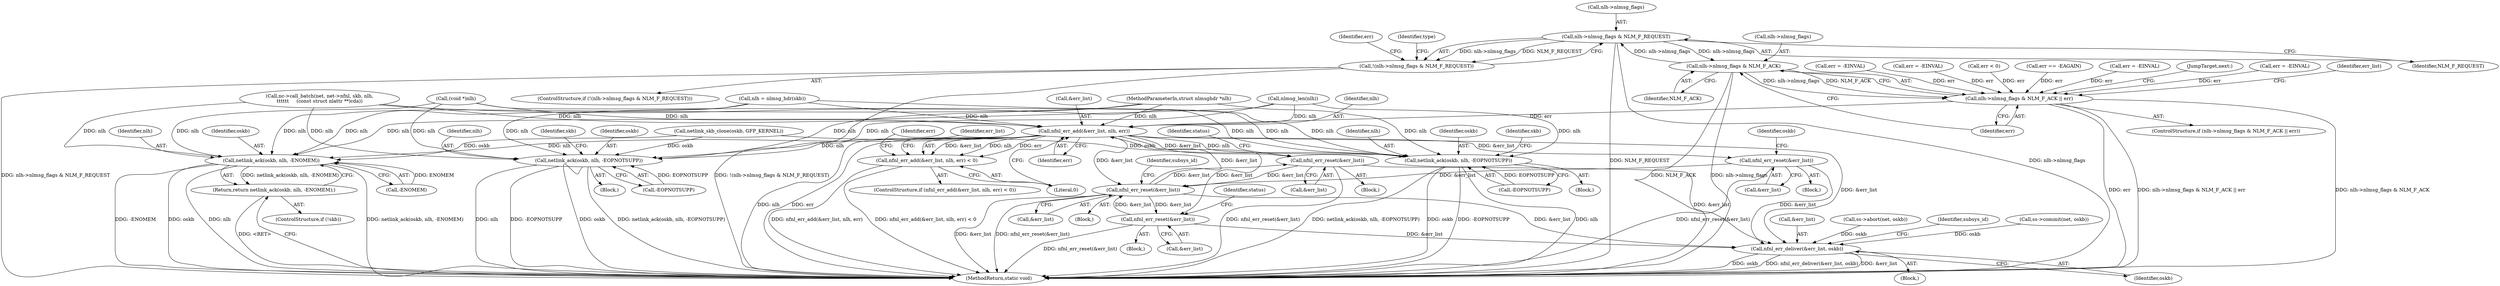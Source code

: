 digraph "0_linux_c58d6c93680f28ac58984af61d0a7ebf4319c241@pointer" {
"1000260" [label="(Call,nlh->nlmsg_flags & NLM_F_REQUEST)"];
"1000420" [label="(Call,nlh->nlmsg_flags & NLM_F_ACK)"];
"1000260" [label="(Call,nlh->nlmsg_flags & NLM_F_REQUEST)"];
"1000259" [label="(Call,!(nlh->nlmsg_flags & NLM_F_REQUEST))"];
"1000419" [label="(Call,nlh->nlmsg_flags & NLM_F_ACK || err)"];
"1000429" [label="(Call,nfnl_err_add(&err_list, nlh, err))"];
"1000152" [label="(Call,netlink_ack(oskb, nlh, -ENOMEM))"];
"1000151" [label="(Return,return netlink_ack(oskb, nlh, -ENOMEM);)"];
"1000184" [label="(Call,netlink_ack(oskb, nlh, -EOPNOTSUPP))"];
"1000205" [label="(Call,netlink_ack(oskb, nlh, -EOPNOTSUPP))"];
"1000251" [label="(Call,nfnl_err_reset(&err_list))"];
"1000484" [label="(Call,nfnl_err_reset(&err_list))"];
"1000281" [label="(Call,nfnl_err_reset(&err_list))"];
"1000506" [label="(Call,nfnl_err_deliver(&err_list, oskb))"];
"1000428" [label="(Call,nfnl_err_add(&err_list, nlh, err) < 0)"];
"1000436" [label="(Call,nfnl_err_reset(&err_list))"];
"1000386" [label="(Call,err < 0)"];
"1000109" [label="(MethodParameterIn,struct nlmsghdr *nlh)"];
"1000151" [label="(Return,return netlink_ack(oskb, nlh, -ENOMEM);)"];
"1000408" [label="(Call,err == -EAGAIN)"];
"1000155" [label="(Call,-ENOMEM)"];
"1000154" [label="(Identifier,nlh)"];
"1000506" [label="(Call,nfnl_err_deliver(&err_list, oskb))"];
"1000186" [label="(Identifier,nlh)"];
"1000425" [label="(Identifier,err)"];
"1000450" [label="(Identifier,err)"];
"1000266" [label="(Call,err = -EINVAL)"];
"1000208" [label="(Call,-EOPNOTSUPP)"];
"1000507" [label="(Call,&err_list)"];
"1000181" [label="(Block,)"];
"1000205" [label="(Call,netlink_ack(oskb, nlh, -EOPNOTSUPP))"];
"1000454" [label="(JumpTarget,next:)"];
"1000184" [label="(Call,netlink_ack(oskb, nlh, -EOPNOTSUPP))"];
"1000251" [label="(Call,nfnl_err_reset(&err_list))"];
"1000353" [label="(Call,(void *)nlh)"];
"1000206" [label="(Identifier,oskb)"];
"1000420" [label="(Call,nlh->nlmsg_flags & NLM_F_ACK)"];
"1000255" [label="(Identifier,status)"];
"1000488" [label="(Identifier,subsys_id)"];
"1000419" [label="(Call,nlh->nlmsg_flags & NLM_F_ACK || err)"];
"1000315" [label="(Call,err = -EINVAL)"];
"1000191" [label="(Identifier,skb)"];
"1000480" [label="(Block,)"];
"1000503" [label="(Call,ss->abort(net, oskb))"];
"1000437" [label="(Call,&err_list)"];
"1000267" [label="(Identifier,err)"];
"1000246" [label="(Call,nlmsg_len(nlh))"];
"1000282" [label="(Call,&err_list)"];
"1000285" [label="(Identifier,status)"];
"1000430" [label="(Call,&err_list)"];
"1000153" [label="(Identifier,oskb)"];
"1000484" [label="(Call,nfnl_err_reset(&err_list))"];
"1000431" [label="(Identifier,err_list)"];
"1000260" [label="(Call,nlh->nlmsg_flags & NLM_F_REQUEST)"];
"1000428" [label="(Call,nfnl_err_add(&err_list, nlh, err) < 0)"];
"1000280" [label="(Block,)"];
"1000258" [label="(ControlStructure,if (!(nlh->nlmsg_flags & NLM_F_REQUEST)))"];
"1000427" [label="(ControlStructure,if (nfnl_err_add(&err_list, nlh, err) < 0))"];
"1000111" [label="(Block,)"];
"1000440" [label="(Identifier,oskb)"];
"1000281" [label="(Call,nfnl_err_reset(&err_list))"];
"1000514" [label="(MethodReturn,static void)"];
"1000509" [label="(Identifier,oskb)"];
"1000485" [label="(Call,&err_list)"];
"1000185" [label="(Identifier,oskb)"];
"1000436" [label="(Call,nfnl_err_reset(&err_list))"];
"1000433" [label="(Identifier,err)"];
"1000212" [label="(Identifier,skb)"];
"1000511" [label="(Identifier,subsys_id)"];
"1000438" [label="(Identifier,err_list)"];
"1000223" [label="(Call,nlh = nlmsg_hdr(skb))"];
"1000304" [label="(Call,err = -EINVAL)"];
"1000207" [label="(Identifier,nlh)"];
"1000397" [label="(Call,nc->call_batch(net, net->nfnl, skb, nlh,\n\t\t\t\t\t\t     (const struct nlattr **)cda))"];
"1000434" [label="(Literal,0)"];
"1000145" [label="(Call,netlink_skb_clone(oskb, GFP_KERNEL))"];
"1000152" [label="(Call,netlink_ack(oskb, nlh, -ENOMEM))"];
"1000272" [label="(Identifier,type)"];
"1000421" [label="(Call,nlh->nlmsg_flags)"];
"1000250" [label="(Block,)"];
"1000429" [label="(Call,nfnl_err_add(&err_list, nlh, err))"];
"1000432" [label="(Identifier,nlh)"];
"1000264" [label="(Identifier,NLM_F_REQUEST)"];
"1000435" [label="(Block,)"];
"1000187" [label="(Call,-EOPNOTSUPP)"];
"1000259" [label="(Call,!(nlh->nlmsg_flags & NLM_F_REQUEST))"];
"1000202" [label="(Block,)"];
"1000424" [label="(Identifier,NLM_F_ACK)"];
"1000329" [label="(Call,err = -EINVAL)"];
"1000148" [label="(ControlStructure,if (!skb))"];
"1000498" [label="(Call,ss->commit(net, oskb))"];
"1000252" [label="(Call,&err_list)"];
"1000418" [label="(ControlStructure,if (nlh->nlmsg_flags & NLM_F_ACK || err))"];
"1000261" [label="(Call,nlh->nlmsg_flags)"];
"1000260" -> "1000259"  [label="AST: "];
"1000260" -> "1000264"  [label="CFG: "];
"1000261" -> "1000260"  [label="AST: "];
"1000264" -> "1000260"  [label="AST: "];
"1000259" -> "1000260"  [label="CFG: "];
"1000260" -> "1000514"  [label="DDG: NLM_F_REQUEST"];
"1000260" -> "1000514"  [label="DDG: nlh->nlmsg_flags"];
"1000260" -> "1000259"  [label="DDG: nlh->nlmsg_flags"];
"1000260" -> "1000259"  [label="DDG: NLM_F_REQUEST"];
"1000420" -> "1000260"  [label="DDG: nlh->nlmsg_flags"];
"1000260" -> "1000420"  [label="DDG: nlh->nlmsg_flags"];
"1000420" -> "1000419"  [label="AST: "];
"1000420" -> "1000424"  [label="CFG: "];
"1000421" -> "1000420"  [label="AST: "];
"1000424" -> "1000420"  [label="AST: "];
"1000425" -> "1000420"  [label="CFG: "];
"1000419" -> "1000420"  [label="CFG: "];
"1000420" -> "1000514"  [label="DDG: NLM_F_ACK"];
"1000420" -> "1000514"  [label="DDG: nlh->nlmsg_flags"];
"1000420" -> "1000419"  [label="DDG: nlh->nlmsg_flags"];
"1000420" -> "1000419"  [label="DDG: NLM_F_ACK"];
"1000259" -> "1000258"  [label="AST: "];
"1000267" -> "1000259"  [label="CFG: "];
"1000272" -> "1000259"  [label="CFG: "];
"1000259" -> "1000514"  [label="DDG: !(nlh->nlmsg_flags & NLM_F_REQUEST)"];
"1000259" -> "1000514"  [label="DDG: nlh->nlmsg_flags & NLM_F_REQUEST"];
"1000419" -> "1000418"  [label="AST: "];
"1000419" -> "1000425"  [label="CFG: "];
"1000425" -> "1000419"  [label="AST: "];
"1000431" -> "1000419"  [label="CFG: "];
"1000454" -> "1000419"  [label="CFG: "];
"1000419" -> "1000514"  [label="DDG: nlh->nlmsg_flags & NLM_F_ACK"];
"1000419" -> "1000514"  [label="DDG: err"];
"1000419" -> "1000514"  [label="DDG: nlh->nlmsg_flags & NLM_F_ACK || err"];
"1000408" -> "1000419"  [label="DDG: err"];
"1000315" -> "1000419"  [label="DDG: err"];
"1000304" -> "1000419"  [label="DDG: err"];
"1000266" -> "1000419"  [label="DDG: err"];
"1000386" -> "1000419"  [label="DDG: err"];
"1000329" -> "1000419"  [label="DDG: err"];
"1000419" -> "1000429"  [label="DDG: err"];
"1000429" -> "1000428"  [label="AST: "];
"1000429" -> "1000433"  [label="CFG: "];
"1000430" -> "1000429"  [label="AST: "];
"1000432" -> "1000429"  [label="AST: "];
"1000433" -> "1000429"  [label="AST: "];
"1000434" -> "1000429"  [label="CFG: "];
"1000429" -> "1000514"  [label="DDG: nlh"];
"1000429" -> "1000514"  [label="DDG: err"];
"1000429" -> "1000152"  [label="DDG: nlh"];
"1000429" -> "1000184"  [label="DDG: nlh"];
"1000429" -> "1000205"  [label="DDG: nlh"];
"1000429" -> "1000251"  [label="DDG: &err_list"];
"1000429" -> "1000281"  [label="DDG: &err_list"];
"1000429" -> "1000428"  [label="DDG: &err_list"];
"1000429" -> "1000428"  [label="DDG: nlh"];
"1000429" -> "1000428"  [label="DDG: err"];
"1000484" -> "1000429"  [label="DDG: &err_list"];
"1000397" -> "1000429"  [label="DDG: nlh"];
"1000353" -> "1000429"  [label="DDG: nlh"];
"1000223" -> "1000429"  [label="DDG: nlh"];
"1000246" -> "1000429"  [label="DDG: nlh"];
"1000109" -> "1000429"  [label="DDG: nlh"];
"1000429" -> "1000436"  [label="DDG: &err_list"];
"1000429" -> "1000484"  [label="DDG: &err_list"];
"1000429" -> "1000506"  [label="DDG: &err_list"];
"1000152" -> "1000151"  [label="AST: "];
"1000152" -> "1000155"  [label="CFG: "];
"1000153" -> "1000152"  [label="AST: "];
"1000154" -> "1000152"  [label="AST: "];
"1000155" -> "1000152"  [label="AST: "];
"1000151" -> "1000152"  [label="CFG: "];
"1000152" -> "1000514"  [label="DDG: netlink_ack(oskb, nlh, -ENOMEM)"];
"1000152" -> "1000514"  [label="DDG: -ENOMEM"];
"1000152" -> "1000514"  [label="DDG: oskb"];
"1000152" -> "1000514"  [label="DDG: nlh"];
"1000152" -> "1000151"  [label="DDG: netlink_ack(oskb, nlh, -ENOMEM)"];
"1000145" -> "1000152"  [label="DDG: oskb"];
"1000397" -> "1000152"  [label="DDG: nlh"];
"1000353" -> "1000152"  [label="DDG: nlh"];
"1000223" -> "1000152"  [label="DDG: nlh"];
"1000246" -> "1000152"  [label="DDG: nlh"];
"1000109" -> "1000152"  [label="DDG: nlh"];
"1000155" -> "1000152"  [label="DDG: ENOMEM"];
"1000151" -> "1000148"  [label="AST: "];
"1000514" -> "1000151"  [label="CFG: "];
"1000151" -> "1000514"  [label="DDG: <RET>"];
"1000184" -> "1000181"  [label="AST: "];
"1000184" -> "1000187"  [label="CFG: "];
"1000185" -> "1000184"  [label="AST: "];
"1000186" -> "1000184"  [label="AST: "];
"1000187" -> "1000184"  [label="AST: "];
"1000191" -> "1000184"  [label="CFG: "];
"1000184" -> "1000514"  [label="DDG: nlh"];
"1000184" -> "1000514"  [label="DDG: -EOPNOTSUPP"];
"1000184" -> "1000514"  [label="DDG: oskb"];
"1000184" -> "1000514"  [label="DDG: netlink_ack(oskb, nlh, -EOPNOTSUPP)"];
"1000145" -> "1000184"  [label="DDG: oskb"];
"1000397" -> "1000184"  [label="DDG: nlh"];
"1000353" -> "1000184"  [label="DDG: nlh"];
"1000223" -> "1000184"  [label="DDG: nlh"];
"1000246" -> "1000184"  [label="DDG: nlh"];
"1000109" -> "1000184"  [label="DDG: nlh"];
"1000187" -> "1000184"  [label="DDG: EOPNOTSUPP"];
"1000205" -> "1000202"  [label="AST: "];
"1000205" -> "1000208"  [label="CFG: "];
"1000206" -> "1000205"  [label="AST: "];
"1000207" -> "1000205"  [label="AST: "];
"1000208" -> "1000205"  [label="AST: "];
"1000212" -> "1000205"  [label="CFG: "];
"1000205" -> "1000514"  [label="DDG: oskb"];
"1000205" -> "1000514"  [label="DDG: -EOPNOTSUPP"];
"1000205" -> "1000514"  [label="DDG: nlh"];
"1000205" -> "1000514"  [label="DDG: netlink_ack(oskb, nlh, -EOPNOTSUPP)"];
"1000145" -> "1000205"  [label="DDG: oskb"];
"1000397" -> "1000205"  [label="DDG: nlh"];
"1000353" -> "1000205"  [label="DDG: nlh"];
"1000223" -> "1000205"  [label="DDG: nlh"];
"1000246" -> "1000205"  [label="DDG: nlh"];
"1000109" -> "1000205"  [label="DDG: nlh"];
"1000208" -> "1000205"  [label="DDG: EOPNOTSUPP"];
"1000251" -> "1000250"  [label="AST: "];
"1000251" -> "1000252"  [label="CFG: "];
"1000252" -> "1000251"  [label="AST: "];
"1000255" -> "1000251"  [label="CFG: "];
"1000251" -> "1000514"  [label="DDG: nfnl_err_reset(&err_list)"];
"1000484" -> "1000251"  [label="DDG: &err_list"];
"1000251" -> "1000484"  [label="DDG: &err_list"];
"1000251" -> "1000506"  [label="DDG: &err_list"];
"1000484" -> "1000480"  [label="AST: "];
"1000484" -> "1000485"  [label="CFG: "];
"1000485" -> "1000484"  [label="AST: "];
"1000488" -> "1000484"  [label="CFG: "];
"1000484" -> "1000514"  [label="DDG: &err_list"];
"1000484" -> "1000514"  [label="DDG: nfnl_err_reset(&err_list)"];
"1000484" -> "1000281"  [label="DDG: &err_list"];
"1000281" -> "1000484"  [label="DDG: &err_list"];
"1000436" -> "1000484"  [label="DDG: &err_list"];
"1000484" -> "1000506"  [label="DDG: &err_list"];
"1000281" -> "1000280"  [label="AST: "];
"1000281" -> "1000282"  [label="CFG: "];
"1000282" -> "1000281"  [label="AST: "];
"1000285" -> "1000281"  [label="CFG: "];
"1000281" -> "1000514"  [label="DDG: nfnl_err_reset(&err_list)"];
"1000281" -> "1000506"  [label="DDG: &err_list"];
"1000506" -> "1000111"  [label="AST: "];
"1000506" -> "1000509"  [label="CFG: "];
"1000507" -> "1000506"  [label="AST: "];
"1000509" -> "1000506"  [label="AST: "];
"1000511" -> "1000506"  [label="CFG: "];
"1000506" -> "1000514"  [label="DDG: oskb"];
"1000506" -> "1000514"  [label="DDG: nfnl_err_deliver(&err_list, oskb)"];
"1000506" -> "1000514"  [label="DDG: &err_list"];
"1000436" -> "1000506"  [label="DDG: &err_list"];
"1000498" -> "1000506"  [label="DDG: oskb"];
"1000503" -> "1000506"  [label="DDG: oskb"];
"1000428" -> "1000427"  [label="AST: "];
"1000428" -> "1000434"  [label="CFG: "];
"1000434" -> "1000428"  [label="AST: "];
"1000438" -> "1000428"  [label="CFG: "];
"1000450" -> "1000428"  [label="CFG: "];
"1000428" -> "1000514"  [label="DDG: nfnl_err_add(&err_list, nlh, err) < 0"];
"1000428" -> "1000514"  [label="DDG: nfnl_err_add(&err_list, nlh, err)"];
"1000436" -> "1000435"  [label="AST: "];
"1000436" -> "1000437"  [label="CFG: "];
"1000437" -> "1000436"  [label="AST: "];
"1000440" -> "1000436"  [label="CFG: "];
"1000436" -> "1000514"  [label="DDG: nfnl_err_reset(&err_list)"];
}
